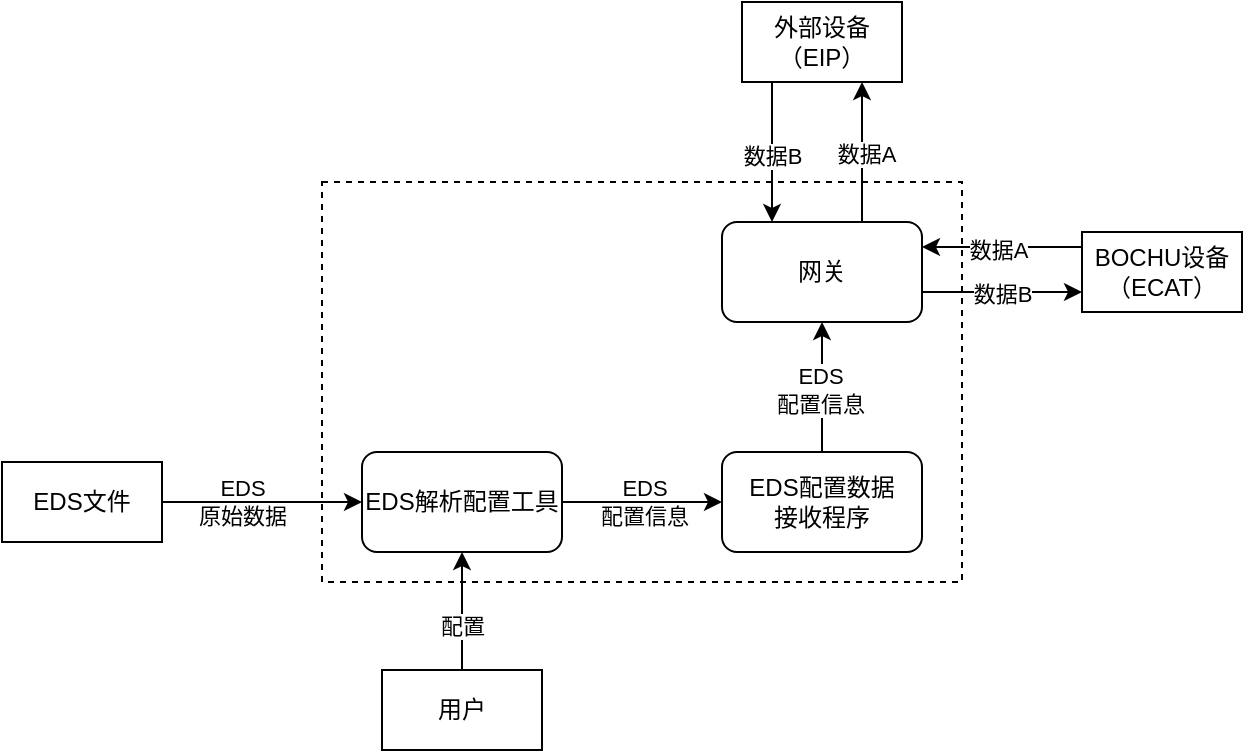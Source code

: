 <mxfile version="28.1.2">
  <diagram name="第 1 页" id="_kHPOiAsu_9qg8WLfcpe">
    <mxGraphModel dx="815" dy="449" grid="1" gridSize="10" guides="1" tooltips="1" connect="1" arrows="1" fold="1" page="1" pageScale="1" pageWidth="827" pageHeight="1169" math="0" shadow="0">
      <root>
        <mxCell id="0" />
        <mxCell id="1" parent="0" />
        <mxCell id="DBOCFVSHZP8i400MpcL1-2" value="" style="rounded=0;whiteSpace=wrap;html=1;dashed=1;fillColor=none;" vertex="1" parent="1">
          <mxGeometry x="230" y="320" width="320" height="200" as="geometry" />
        </mxCell>
        <mxCell id="5vPeRdvtAIs2TRPb70oM-1" style="edgeStyle=orthogonalEdgeStyle;rounded=0;orthogonalLoop=1;jettySize=auto;html=1;exitX=1;exitY=0.5;exitDx=0;exitDy=0;entryX=0;entryY=0.5;entryDx=0;entryDy=0;" parent="1" source="5vPeRdvtAIs2TRPb70oM-2" target="DBOCFVSHZP8i400MpcL1-1" edge="1">
          <mxGeometry relative="1" as="geometry">
            <mxPoint x="250" y="470" as="targetPoint" />
            <Array as="points">
              <mxPoint x="210" y="480" />
              <mxPoint x="210" y="480" />
            </Array>
          </mxGeometry>
        </mxCell>
        <mxCell id="DBOCFVSHZP8i400MpcL1-7" value="EDS&lt;div&gt;原始数据&lt;/div&gt;" style="edgeLabel;html=1;align=center;verticalAlign=middle;resizable=0;points=[];labelBackgroundColor=none;" vertex="1" connectable="0" parent="5vPeRdvtAIs2TRPb70oM-1">
          <mxGeometry x="-0.386" relative="1" as="geometry">
            <mxPoint x="9" as="offset" />
          </mxGeometry>
        </mxCell>
        <mxCell id="5vPeRdvtAIs2TRPb70oM-2" value="EDS文件" style="rounded=0;whiteSpace=wrap;html=1;" parent="1" vertex="1">
          <mxGeometry x="70" y="460" width="80" height="40" as="geometry" />
        </mxCell>
        <mxCell id="DBOCFVSHZP8i400MpcL1-15" style="edgeStyle=orthogonalEdgeStyle;rounded=0;orthogonalLoop=1;jettySize=auto;html=1;entryX=1;entryY=0.25;entryDx=0;entryDy=0;" edge="1" parent="1" source="5vPeRdvtAIs2TRPb70oM-8" target="DBOCFVSHZP8i400MpcL1-12">
          <mxGeometry relative="1" as="geometry">
            <Array as="points">
              <mxPoint x="570" y="353" />
            </Array>
          </mxGeometry>
        </mxCell>
        <mxCell id="DBOCFVSHZP8i400MpcL1-17" value="数据A" style="edgeLabel;html=1;align=center;verticalAlign=middle;resizable=0;points=[];" vertex="1" connectable="0" parent="DBOCFVSHZP8i400MpcL1-15">
          <mxGeometry x="0.054" y="1" relative="1" as="geometry">
            <mxPoint as="offset" />
          </mxGeometry>
        </mxCell>
        <mxCell id="5vPeRdvtAIs2TRPb70oM-8" value="BOCHU设备&lt;div&gt;（ECAT）&lt;/div&gt;" style="rounded=0;whiteSpace=wrap;html=1;" parent="1" vertex="1">
          <mxGeometry x="610" y="345" width="80" height="40" as="geometry" />
        </mxCell>
        <mxCell id="DBOCFVSHZP8i400MpcL1-22" style="edgeStyle=orthogonalEdgeStyle;rounded=0;orthogonalLoop=1;jettySize=auto;html=1;exitX=0.25;exitY=1;exitDx=0;exitDy=0;entryX=0.25;entryY=0;entryDx=0;entryDy=0;" edge="1" parent="1" source="5vPeRdvtAIs2TRPb70oM-9" target="DBOCFVSHZP8i400MpcL1-12">
          <mxGeometry relative="1" as="geometry">
            <Array as="points">
              <mxPoint x="455" y="270" />
            </Array>
          </mxGeometry>
        </mxCell>
        <mxCell id="DBOCFVSHZP8i400MpcL1-24" value="数据B" style="edgeLabel;html=1;align=center;verticalAlign=middle;resizable=0;points=[];" vertex="1" connectable="0" parent="DBOCFVSHZP8i400MpcL1-22">
          <mxGeometry x="0.12" relative="1" as="geometry">
            <mxPoint as="offset" />
          </mxGeometry>
        </mxCell>
        <mxCell id="5vPeRdvtAIs2TRPb70oM-9" value="外部设备&lt;div&gt;（EIP）&lt;/div&gt;" style="rounded=0;whiteSpace=wrap;html=1;" parent="1" vertex="1">
          <mxGeometry x="440" y="230" width="80" height="40" as="geometry" />
        </mxCell>
        <mxCell id="DBOCFVSHZP8i400MpcL1-10" style="edgeStyle=orthogonalEdgeStyle;rounded=0;orthogonalLoop=1;jettySize=auto;html=1;exitX=1;exitY=0.5;exitDx=0;exitDy=0;entryX=0;entryY=0.5;entryDx=0;entryDy=0;" edge="1" parent="1" source="DBOCFVSHZP8i400MpcL1-1" target="DBOCFVSHZP8i400MpcL1-9">
          <mxGeometry relative="1" as="geometry" />
        </mxCell>
        <mxCell id="DBOCFVSHZP8i400MpcL1-11" value="EDS&lt;div&gt;配置信息&lt;/div&gt;" style="edgeLabel;html=1;align=center;verticalAlign=middle;resizable=0;points=[];labelBackgroundColor=none;" vertex="1" connectable="0" parent="DBOCFVSHZP8i400MpcL1-10">
          <mxGeometry x="-0.139" y="-1" relative="1" as="geometry">
            <mxPoint x="6" y="-1" as="offset" />
          </mxGeometry>
        </mxCell>
        <mxCell id="DBOCFVSHZP8i400MpcL1-1" value="EDS解析配置工具" style="rounded=1;whiteSpace=wrap;html=1;" vertex="1" parent="1">
          <mxGeometry x="250" y="455" width="100" height="50" as="geometry" />
        </mxCell>
        <mxCell id="DBOCFVSHZP8i400MpcL1-6" style="edgeStyle=orthogonalEdgeStyle;rounded=0;orthogonalLoop=1;jettySize=auto;html=1;entryX=0.5;entryY=1;entryDx=0;entryDy=0;" edge="1" parent="1" source="DBOCFVSHZP8i400MpcL1-5" target="DBOCFVSHZP8i400MpcL1-1">
          <mxGeometry relative="1" as="geometry" />
        </mxCell>
        <mxCell id="DBOCFVSHZP8i400MpcL1-8" value="配置" style="edgeLabel;html=1;align=center;verticalAlign=middle;resizable=0;points=[];labelBackgroundColor=default;" vertex="1" connectable="0" parent="DBOCFVSHZP8i400MpcL1-6">
          <mxGeometry x="-0.23" relative="1" as="geometry">
            <mxPoint as="offset" />
          </mxGeometry>
        </mxCell>
        <mxCell id="DBOCFVSHZP8i400MpcL1-5" value="用户" style="rounded=0;whiteSpace=wrap;html=1;" vertex="1" parent="1">
          <mxGeometry x="260" y="564" width="80" height="40" as="geometry" />
        </mxCell>
        <mxCell id="DBOCFVSHZP8i400MpcL1-13" style="edgeStyle=orthogonalEdgeStyle;rounded=0;orthogonalLoop=1;jettySize=auto;html=1;exitX=0.5;exitY=0;exitDx=0;exitDy=0;entryX=0.5;entryY=1;entryDx=0;entryDy=0;" edge="1" parent="1" source="DBOCFVSHZP8i400MpcL1-9" target="DBOCFVSHZP8i400MpcL1-12">
          <mxGeometry relative="1" as="geometry" />
        </mxCell>
        <mxCell id="DBOCFVSHZP8i400MpcL1-14" value="EDS&lt;div&gt;配置信息&lt;/div&gt;" style="edgeLabel;html=1;align=center;verticalAlign=middle;resizable=0;points=[];labelBackgroundColor=default;" vertex="1" connectable="0" parent="DBOCFVSHZP8i400MpcL1-13">
          <mxGeometry x="-0.051" y="1" relative="1" as="geometry">
            <mxPoint as="offset" />
          </mxGeometry>
        </mxCell>
        <mxCell id="DBOCFVSHZP8i400MpcL1-9" value="EDS配置数据&lt;div&gt;接收程序&lt;/div&gt;" style="rounded=1;whiteSpace=wrap;html=1;" vertex="1" parent="1">
          <mxGeometry x="430" y="455" width="100" height="50" as="geometry" />
        </mxCell>
        <mxCell id="DBOCFVSHZP8i400MpcL1-16" style="edgeStyle=orthogonalEdgeStyle;rounded=0;orthogonalLoop=1;jettySize=auto;html=1;entryX=0;entryY=0.75;entryDx=0;entryDy=0;" edge="1" parent="1" source="DBOCFVSHZP8i400MpcL1-12" target="5vPeRdvtAIs2TRPb70oM-8">
          <mxGeometry relative="1" as="geometry">
            <Array as="points">
              <mxPoint x="550" y="375" />
              <mxPoint x="550" y="375" />
            </Array>
          </mxGeometry>
        </mxCell>
        <mxCell id="DBOCFVSHZP8i400MpcL1-18" value="数据B" style="edgeLabel;html=1;align=center;verticalAlign=middle;resizable=0;points=[];" vertex="1" connectable="0" parent="DBOCFVSHZP8i400MpcL1-16">
          <mxGeometry x="-0.011" y="-1" relative="1" as="geometry">
            <mxPoint as="offset" />
          </mxGeometry>
        </mxCell>
        <mxCell id="DBOCFVSHZP8i400MpcL1-12" value="网关" style="rounded=1;whiteSpace=wrap;html=1;" vertex="1" parent="1">
          <mxGeometry x="430" y="340" width="100" height="50" as="geometry" />
        </mxCell>
        <mxCell id="DBOCFVSHZP8i400MpcL1-21" style="edgeStyle=orthogonalEdgeStyle;rounded=0;orthogonalLoop=1;jettySize=auto;html=1;exitX=0.75;exitY=0;exitDx=0;exitDy=0;" edge="1" parent="1" source="DBOCFVSHZP8i400MpcL1-12">
          <mxGeometry relative="1" as="geometry">
            <mxPoint x="500" y="270" as="targetPoint" />
            <Array as="points">
              <mxPoint x="500" y="340" />
            </Array>
          </mxGeometry>
        </mxCell>
        <mxCell id="DBOCFVSHZP8i400MpcL1-23" value="数据A" style="edgeLabel;html=1;align=center;verticalAlign=middle;resizable=0;points=[];" vertex="1" connectable="0" parent="DBOCFVSHZP8i400MpcL1-21">
          <mxGeometry x="0.044" y="-2" relative="1" as="geometry">
            <mxPoint as="offset" />
          </mxGeometry>
        </mxCell>
      </root>
    </mxGraphModel>
  </diagram>
</mxfile>
